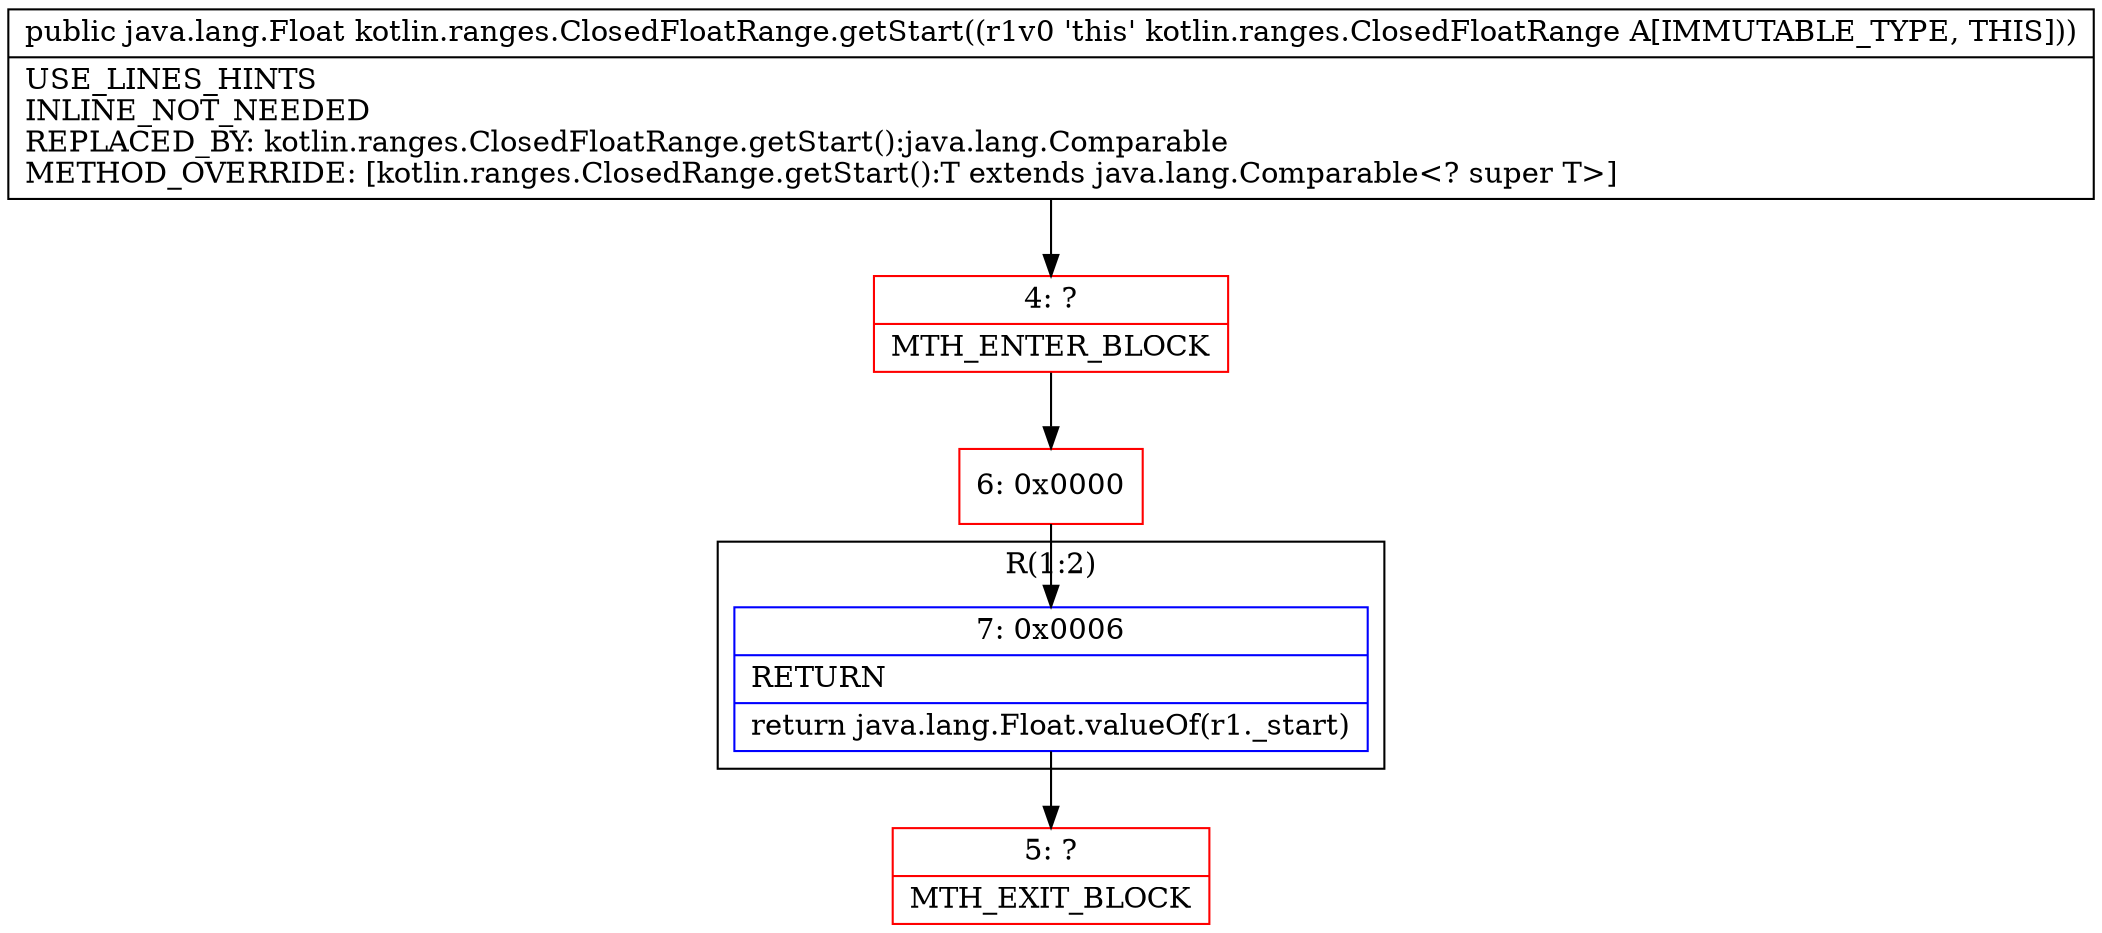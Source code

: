 digraph "CFG forkotlin.ranges.ClosedFloatRange.getStart()Ljava\/lang\/Float;" {
subgraph cluster_Region_974779521 {
label = "R(1:2)";
node [shape=record,color=blue];
Node_7 [shape=record,label="{7\:\ 0x0006|RETURN\l|return java.lang.Float.valueOf(r1._start)\l}"];
}
Node_4 [shape=record,color=red,label="{4\:\ ?|MTH_ENTER_BLOCK\l}"];
Node_6 [shape=record,color=red,label="{6\:\ 0x0000}"];
Node_5 [shape=record,color=red,label="{5\:\ ?|MTH_EXIT_BLOCK\l}"];
MethodNode[shape=record,label="{public java.lang.Float kotlin.ranges.ClosedFloatRange.getStart((r1v0 'this' kotlin.ranges.ClosedFloatRange A[IMMUTABLE_TYPE, THIS]))  | USE_LINES_HINTS\lINLINE_NOT_NEEDED\lREPLACED_BY: kotlin.ranges.ClosedFloatRange.getStart():java.lang.Comparable\lMETHOD_OVERRIDE: [kotlin.ranges.ClosedRange.getStart():T extends java.lang.Comparable\<? super T\>]\l}"];
MethodNode -> Node_4;Node_7 -> Node_5;
Node_4 -> Node_6;
Node_6 -> Node_7;
}

